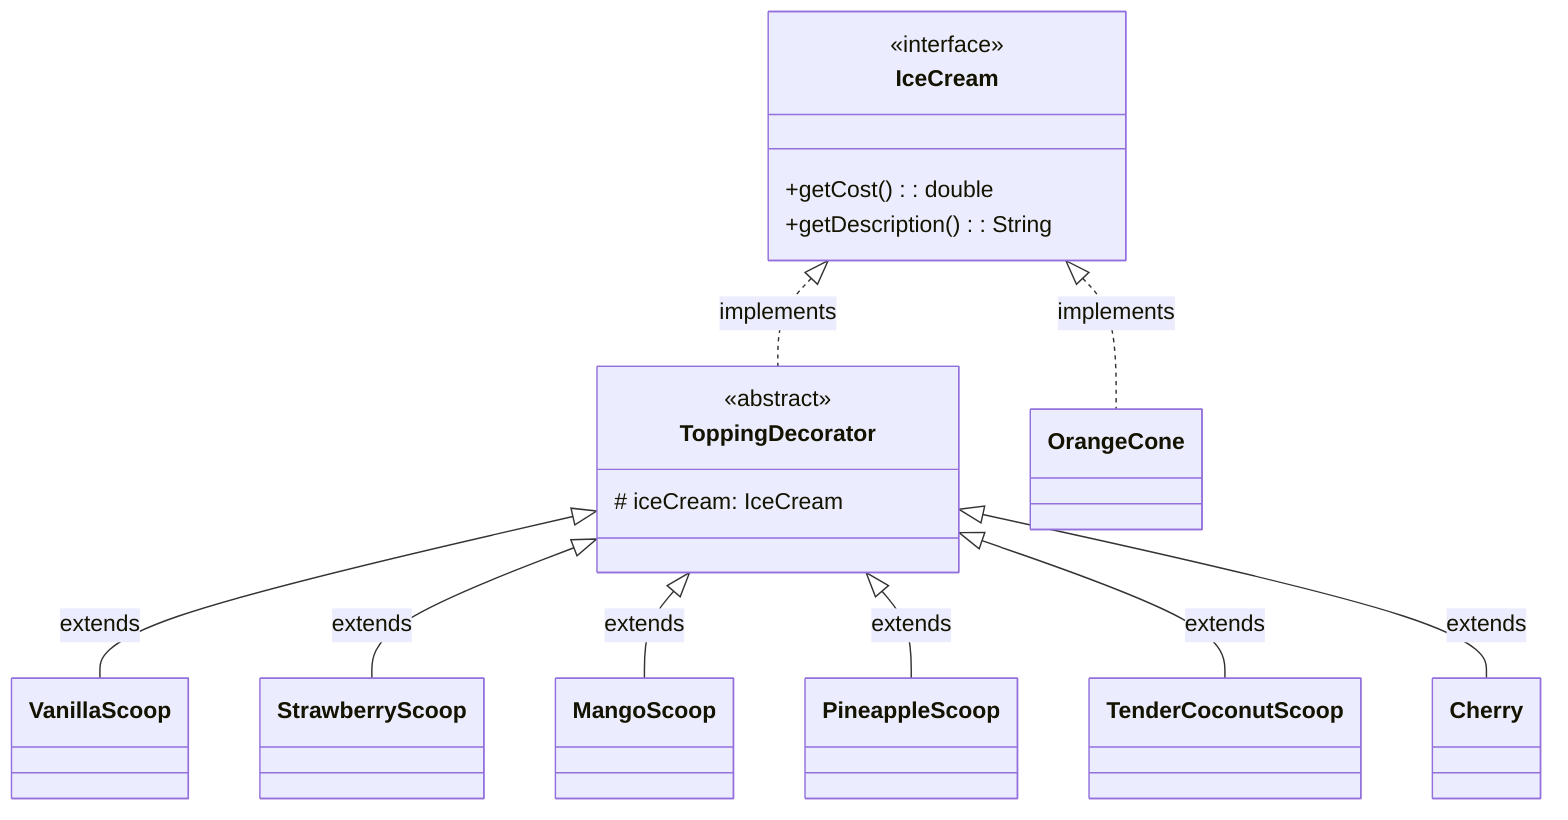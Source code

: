 classDiagram
    class IceCream{
        <<interface>>
        +getCost(): double
        +getDescription(): String
    }

    class ToppingDecorator{
        <<abstract>>
        # iceCream: IceCream
    }

    IceCream <|.. OrangeCone: implements
    IceCream <|.. ToppingDecorator: implements

    ToppingDecorator <|-- VanillaScoop:extends
    ToppingDecorator <|-- StrawberryScoop:extends
    ToppingDecorator <|-- MangoScoop:extends
    ToppingDecorator <|-- PineappleScoop:extends
    ToppingDecorator <|-- TenderCoconutScoop:extends
    ToppingDecorator <|-- Cherry:extends